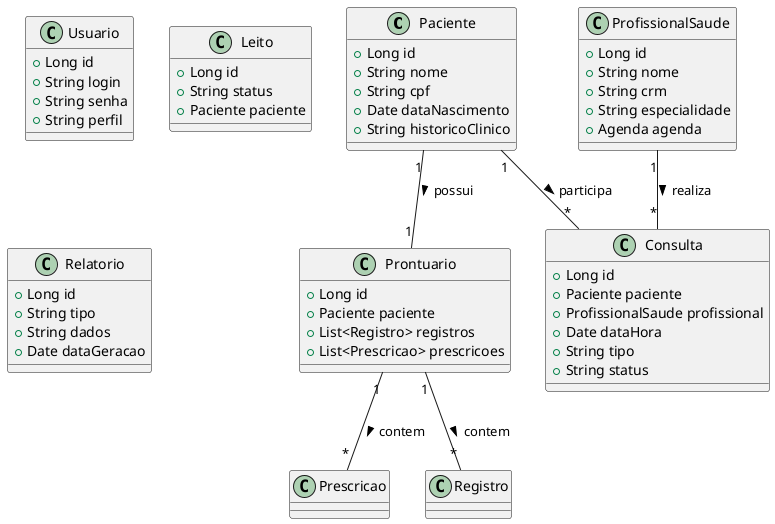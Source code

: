 @startuml
' Diagrama de Classes - SGHSS Vida Plus Prototipo
class Paciente {
  +Long id
  +String nome
  +String cpf
  +Date dataNascimento
  +String historicoClinico
}

class ProfissionalSaude {
  +Long id
  +String nome
  +String crm
  +String especialidade
  +Agenda agenda
}

class Consulta {
  +Long id
  +Paciente paciente
  +ProfissionalSaude profissional
  +Date dataHora
  +String tipo
  +String status
}

class Prontuario {
  +Long id
  +Paciente paciente
  +List<Registro> registros
  +List<Prescricao> prescricoes
}

class Usuario {
  +Long id
  +String login
  +String senha
  +String perfil
}

class Leito {
  +Long id
  +String status
  +Paciente paciente
}

class Relatorio {
  +Long id
  +String tipo
  +String dados
  +Date dataGeracao
}

Paciente "1" -- "*" Consulta : participa >
ProfissionalSaude "1" -- "*" Consulta : realiza >
Paciente "1" -- "1" Prontuario : possui >
Prontuario "1" -- "*" Prescricao : contem >
Prontuario "1" -- "*" Registro : contem >

@enduml
